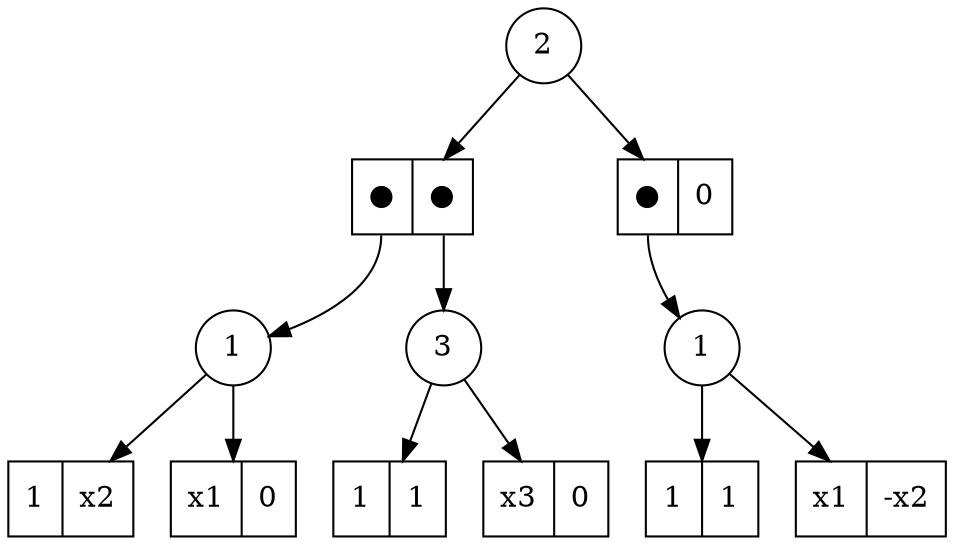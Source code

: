 digraph G {
	Dec_0_1 [shape=circle, label="2"]
	Dec_0_1 -> Dec_0_1Ele_1_1
	Dec_0_1Ele_1_1 [shape=record,label="<f0> ●|<f1> ●"]
	Dec_0_1Ele_1_1:f0 -> Dec_2_2
	Dec_2_2 [shape=circle, label="1"]
	Dec_2_2 -> Dec_2_2Ele_3_1
	Dec_2_2Ele_3_1 [shape=record,label="<f0> 1|<f1> x2"]
	Dec_2_2 -> Dec_2_2Ele_3_2
	Dec_2_2Ele_3_2 [shape=record,label="<f0> x1|<f1> 0"]
	Dec_0_1Ele_1_1:f1 -> Dec_2_1
	Dec_2_1 [shape=circle, label="3"]
	Dec_2_1 -> Dec_2_1Ele_3_1
	Dec_2_1Ele_3_1 [shape=record,label="<f0> 1|<f1> 1"]
	Dec_2_1 -> Dec_2_1Ele_3_2
	Dec_2_1Ele_3_2 [shape=record,label="<f0> x3|<f1> 0"]
	Dec_0_1 -> Dec_0_1Ele_1_2
	Dec_0_1Ele_1_2 [shape=record,label="<f0> ●|<f1> 0"]
	Dec_0_1Ele_1_2:f0 -> Dec_2_4
	Dec_2_4 [shape=circle, label="1"]
	Dec_2_4 -> Dec_2_4Ele_3_1
	Dec_2_4Ele_3_1 [shape=record,label="<f0> 1|<f1> 1"]
	Dec_2_4 -> Dec_2_4Ele_3_2
	Dec_2_4Ele_3_2 [shape=record,label="<f0> x1|<f1> -x2"]
}
